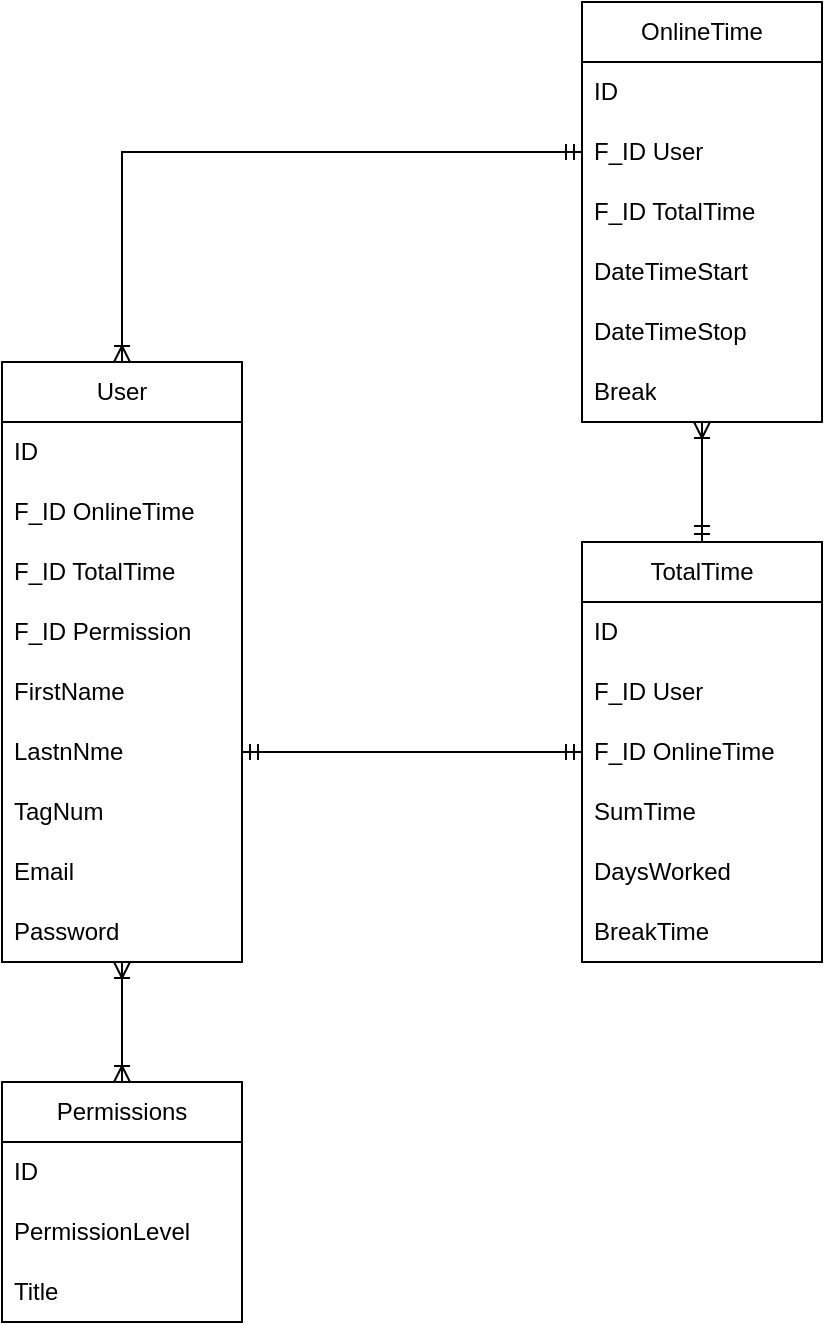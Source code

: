 <mxfile version="24.4.0" type="device">
  <diagram name="Page-1" id="frv0xIfuyTA0M2enyqIM">
    <mxGraphModel dx="1036" dy="702" grid="1" gridSize="10" guides="1" tooltips="1" connect="1" arrows="1" fold="1" page="1" pageScale="1" pageWidth="850" pageHeight="1100" math="0" shadow="0">
      <root>
        <mxCell id="0" />
        <mxCell id="1" parent="0" />
        <mxCell id="9CKDgE2ydWqjhzZvq2dE-15" style="edgeStyle=orthogonalEdgeStyle;rounded=0;orthogonalLoop=1;jettySize=auto;html=1;entryX=0;entryY=0.5;entryDx=0;entryDy=0;endArrow=ERmandOne;endFill=0;startArrow=ERoneToMany;startFill=0;" edge="1" parent="1" source="tLl1ljh9lhDd2DSn37Nt-2" target="9CKDgE2ydWqjhzZvq2dE-6">
          <mxGeometry relative="1" as="geometry" />
        </mxCell>
        <mxCell id="9CKDgE2ydWqjhzZvq2dE-34" style="edgeStyle=orthogonalEdgeStyle;rounded=0;orthogonalLoop=1;jettySize=auto;html=1;entryX=0.5;entryY=0;entryDx=0;entryDy=0;startArrow=ERoneToMany;startFill=0;endArrow=ERoneToMany;endFill=0;" edge="1" parent="1" source="tLl1ljh9lhDd2DSn37Nt-2" target="9CKDgE2ydWqjhzZvq2dE-26">
          <mxGeometry relative="1" as="geometry" />
        </mxCell>
        <mxCell id="tLl1ljh9lhDd2DSn37Nt-2" value="User" style="swimlane;fontStyle=0;childLayout=stackLayout;horizontal=1;startSize=30;horizontalStack=0;resizeParent=1;resizeParentMax=0;resizeLast=0;collapsible=1;marginBottom=0;whiteSpace=wrap;html=1;" parent="1" vertex="1">
          <mxGeometry x="120" y="180" width="120" height="300" as="geometry" />
        </mxCell>
        <mxCell id="tLl1ljh9lhDd2DSn37Nt-3" value="ID" style="text;strokeColor=none;fillColor=none;align=left;verticalAlign=middle;spacingLeft=4;spacingRight=4;overflow=hidden;points=[[0,0.5],[1,0.5]];portConstraint=eastwest;rotatable=0;whiteSpace=wrap;html=1;" parent="tLl1ljh9lhDd2DSn37Nt-2" vertex="1">
          <mxGeometry y="30" width="120" height="30" as="geometry" />
        </mxCell>
        <mxCell id="tLl1ljh9lhDd2DSn37Nt-4" value="F_ID OnlineTime" style="text;strokeColor=none;fillColor=none;align=left;verticalAlign=middle;spacingLeft=4;spacingRight=4;overflow=hidden;points=[[0,0.5],[1,0.5]];portConstraint=eastwest;rotatable=0;whiteSpace=wrap;html=1;" parent="tLl1ljh9lhDd2DSn37Nt-2" vertex="1">
          <mxGeometry y="60" width="120" height="30" as="geometry" />
        </mxCell>
        <mxCell id="tLl1ljh9lhDd2DSn37Nt-5" value="F_ID TotalTime" style="text;strokeColor=none;fillColor=none;align=left;verticalAlign=middle;spacingLeft=4;spacingRight=4;overflow=hidden;points=[[0,0.5],[1,0.5]];portConstraint=eastwest;rotatable=0;whiteSpace=wrap;html=1;" parent="tLl1ljh9lhDd2DSn37Nt-2" vertex="1">
          <mxGeometry y="90" width="120" height="30" as="geometry" />
        </mxCell>
        <mxCell id="9CKDgE2ydWqjhzZvq2dE-33" value="F_ID Permission" style="text;strokeColor=none;fillColor=none;align=left;verticalAlign=middle;spacingLeft=4;spacingRight=4;overflow=hidden;points=[[0,0.5],[1,0.5]];portConstraint=eastwest;rotatable=0;whiteSpace=wrap;html=1;" vertex="1" parent="tLl1ljh9lhDd2DSn37Nt-2">
          <mxGeometry y="120" width="120" height="30" as="geometry" />
        </mxCell>
        <mxCell id="tLl1ljh9lhDd2DSn37Nt-6" value="FirstName&lt;span style=&quot;white-space: pre;&quot;&gt;&#x9;&lt;/span&gt;" style="text;strokeColor=none;fillColor=none;align=left;verticalAlign=middle;spacingLeft=4;spacingRight=4;overflow=hidden;points=[[0,0.5],[1,0.5]];portConstraint=eastwest;rotatable=0;whiteSpace=wrap;html=1;" parent="tLl1ljh9lhDd2DSn37Nt-2" vertex="1">
          <mxGeometry y="150" width="120" height="30" as="geometry" />
        </mxCell>
        <mxCell id="tLl1ljh9lhDd2DSn37Nt-15" value="LastnNme" style="text;strokeColor=none;fillColor=none;align=left;verticalAlign=middle;spacingLeft=4;spacingRight=4;overflow=hidden;points=[[0,0.5],[1,0.5]];portConstraint=eastwest;rotatable=0;whiteSpace=wrap;html=1;" parent="tLl1ljh9lhDd2DSn37Nt-2" vertex="1">
          <mxGeometry y="180" width="120" height="30" as="geometry" />
        </mxCell>
        <mxCell id="tLl1ljh9lhDd2DSn37Nt-16" value="TagNum" style="text;strokeColor=none;fillColor=none;align=left;verticalAlign=middle;spacingLeft=4;spacingRight=4;overflow=hidden;points=[[0,0.5],[1,0.5]];portConstraint=eastwest;rotatable=0;whiteSpace=wrap;html=1;" parent="tLl1ljh9lhDd2DSn37Nt-2" vertex="1">
          <mxGeometry y="210" width="120" height="30" as="geometry" />
        </mxCell>
        <mxCell id="tLl1ljh9lhDd2DSn37Nt-17" value="Email" style="text;strokeColor=none;fillColor=none;align=left;verticalAlign=middle;spacingLeft=4;spacingRight=4;overflow=hidden;points=[[0,0.5],[1,0.5]];portConstraint=eastwest;rotatable=0;whiteSpace=wrap;html=1;" parent="tLl1ljh9lhDd2DSn37Nt-2" vertex="1">
          <mxGeometry y="240" width="120" height="30" as="geometry" />
        </mxCell>
        <mxCell id="tLl1ljh9lhDd2DSn37Nt-18" value="Password" style="text;strokeColor=none;fillColor=none;align=left;verticalAlign=middle;spacingLeft=4;spacingRight=4;overflow=hidden;points=[[0,0.5],[1,0.5]];portConstraint=eastwest;rotatable=0;whiteSpace=wrap;html=1;" parent="tLl1ljh9lhDd2DSn37Nt-2" vertex="1">
          <mxGeometry y="270" width="120" height="30" as="geometry" />
        </mxCell>
        <mxCell id="9CKDgE2ydWqjhzZvq2dE-4" value="OnlineTime" style="swimlane;fontStyle=0;childLayout=stackLayout;horizontal=1;startSize=30;horizontalStack=0;resizeParent=1;resizeParentMax=0;resizeLast=0;collapsible=1;marginBottom=0;whiteSpace=wrap;html=1;" vertex="1" parent="1">
          <mxGeometry x="410" width="120" height="210" as="geometry" />
        </mxCell>
        <mxCell id="9CKDgE2ydWqjhzZvq2dE-5" value="ID" style="text;strokeColor=none;fillColor=none;align=left;verticalAlign=middle;spacingLeft=4;spacingRight=4;overflow=hidden;points=[[0,0.5],[1,0.5]];portConstraint=eastwest;rotatable=0;whiteSpace=wrap;html=1;" vertex="1" parent="9CKDgE2ydWqjhzZvq2dE-4">
          <mxGeometry y="30" width="120" height="30" as="geometry" />
        </mxCell>
        <mxCell id="9CKDgE2ydWqjhzZvq2dE-6" value="F_ID User" style="text;strokeColor=none;fillColor=none;align=left;verticalAlign=middle;spacingLeft=4;spacingRight=4;overflow=hidden;points=[[0,0.5],[1,0.5]];portConstraint=eastwest;rotatable=0;whiteSpace=wrap;html=1;" vertex="1" parent="9CKDgE2ydWqjhzZvq2dE-4">
          <mxGeometry y="60" width="120" height="30" as="geometry" />
        </mxCell>
        <mxCell id="9CKDgE2ydWqjhzZvq2dE-7" value="F_ID TotalTime" style="text;strokeColor=none;fillColor=none;align=left;verticalAlign=middle;spacingLeft=4;spacingRight=4;overflow=hidden;points=[[0,0.5],[1,0.5]];portConstraint=eastwest;rotatable=0;whiteSpace=wrap;html=1;" vertex="1" parent="9CKDgE2ydWqjhzZvq2dE-4">
          <mxGeometry y="90" width="120" height="30" as="geometry" />
        </mxCell>
        <mxCell id="9CKDgE2ydWqjhzZvq2dE-8" value="DateTimeStart&lt;span style=&quot;white-space: pre;&quot;&gt;&#x9;&lt;/span&gt;" style="text;strokeColor=none;fillColor=none;align=left;verticalAlign=middle;spacingLeft=4;spacingRight=4;overflow=hidden;points=[[0,0.5],[1,0.5]];portConstraint=eastwest;rotatable=0;whiteSpace=wrap;html=1;" vertex="1" parent="9CKDgE2ydWqjhzZvq2dE-4">
          <mxGeometry y="120" width="120" height="30" as="geometry" />
        </mxCell>
        <mxCell id="9CKDgE2ydWqjhzZvq2dE-9" value="DateTimeStop" style="text;strokeColor=none;fillColor=none;align=left;verticalAlign=middle;spacingLeft=4;spacingRight=4;overflow=hidden;points=[[0,0.5],[1,0.5]];portConstraint=eastwest;rotatable=0;whiteSpace=wrap;html=1;" vertex="1" parent="9CKDgE2ydWqjhzZvq2dE-4">
          <mxGeometry y="150" width="120" height="30" as="geometry" />
        </mxCell>
        <mxCell id="9CKDgE2ydWqjhzZvq2dE-10" value="Break" style="text;strokeColor=none;fillColor=none;align=left;verticalAlign=middle;spacingLeft=4;spacingRight=4;overflow=hidden;points=[[0,0.5],[1,0.5]];portConstraint=eastwest;rotatable=0;whiteSpace=wrap;html=1;" vertex="1" parent="9CKDgE2ydWqjhzZvq2dE-4">
          <mxGeometry y="180" width="120" height="30" as="geometry" />
        </mxCell>
        <mxCell id="9CKDgE2ydWqjhzZvq2dE-23" style="edgeStyle=orthogonalEdgeStyle;rounded=0;orthogonalLoop=1;jettySize=auto;html=1;entryX=0.5;entryY=1;entryDx=0;entryDy=0;startArrow=ERmandOne;startFill=0;endArrow=ERoneToMany;endFill=0;" edge="1" parent="1" source="9CKDgE2ydWqjhzZvq2dE-16" target="9CKDgE2ydWqjhzZvq2dE-4">
          <mxGeometry relative="1" as="geometry" />
        </mxCell>
        <mxCell id="9CKDgE2ydWqjhzZvq2dE-16" value="TotalTime" style="swimlane;fontStyle=0;childLayout=stackLayout;horizontal=1;startSize=30;horizontalStack=0;resizeParent=1;resizeParentMax=0;resizeLast=0;collapsible=1;marginBottom=0;whiteSpace=wrap;html=1;" vertex="1" parent="1">
          <mxGeometry x="410" y="270" width="120" height="210" as="geometry" />
        </mxCell>
        <mxCell id="9CKDgE2ydWqjhzZvq2dE-17" value="ID" style="text;strokeColor=none;fillColor=none;align=left;verticalAlign=middle;spacingLeft=4;spacingRight=4;overflow=hidden;points=[[0,0.5],[1,0.5]];portConstraint=eastwest;rotatable=0;whiteSpace=wrap;html=1;" vertex="1" parent="9CKDgE2ydWqjhzZvq2dE-16">
          <mxGeometry y="30" width="120" height="30" as="geometry" />
        </mxCell>
        <mxCell id="9CKDgE2ydWqjhzZvq2dE-18" value="F_ID User" style="text;strokeColor=none;fillColor=none;align=left;verticalAlign=middle;spacingLeft=4;spacingRight=4;overflow=hidden;points=[[0,0.5],[1,0.5]];portConstraint=eastwest;rotatable=0;whiteSpace=wrap;html=1;" vertex="1" parent="9CKDgE2ydWqjhzZvq2dE-16">
          <mxGeometry y="60" width="120" height="30" as="geometry" />
        </mxCell>
        <mxCell id="9CKDgE2ydWqjhzZvq2dE-19" value="F_ID OnlineTime" style="text;strokeColor=none;fillColor=none;align=left;verticalAlign=middle;spacingLeft=4;spacingRight=4;overflow=hidden;points=[[0,0.5],[1,0.5]];portConstraint=eastwest;rotatable=0;whiteSpace=wrap;html=1;" vertex="1" parent="9CKDgE2ydWqjhzZvq2dE-16">
          <mxGeometry y="90" width="120" height="30" as="geometry" />
        </mxCell>
        <mxCell id="9CKDgE2ydWqjhzZvq2dE-20" value="SumTime" style="text;strokeColor=none;fillColor=none;align=left;verticalAlign=middle;spacingLeft=4;spacingRight=4;overflow=hidden;points=[[0,0.5],[1,0.5]];portConstraint=eastwest;rotatable=0;whiteSpace=wrap;html=1;" vertex="1" parent="9CKDgE2ydWqjhzZvq2dE-16">
          <mxGeometry y="120" width="120" height="30" as="geometry" />
        </mxCell>
        <mxCell id="9CKDgE2ydWqjhzZvq2dE-21" value="DaysWorked" style="text;strokeColor=none;fillColor=none;align=left;verticalAlign=middle;spacingLeft=4;spacingRight=4;overflow=hidden;points=[[0,0.5],[1,0.5]];portConstraint=eastwest;rotatable=0;whiteSpace=wrap;html=1;" vertex="1" parent="9CKDgE2ydWqjhzZvq2dE-16">
          <mxGeometry y="150" width="120" height="30" as="geometry" />
        </mxCell>
        <mxCell id="9CKDgE2ydWqjhzZvq2dE-22" value="BreakTime" style="text;strokeColor=none;fillColor=none;align=left;verticalAlign=middle;spacingLeft=4;spacingRight=4;overflow=hidden;points=[[0,0.5],[1,0.5]];portConstraint=eastwest;rotatable=0;whiteSpace=wrap;html=1;" vertex="1" parent="9CKDgE2ydWqjhzZvq2dE-16">
          <mxGeometry y="180" width="120" height="30" as="geometry" />
        </mxCell>
        <mxCell id="9CKDgE2ydWqjhzZvq2dE-24" style="edgeStyle=orthogonalEdgeStyle;rounded=0;orthogonalLoop=1;jettySize=auto;html=1;entryX=1;entryY=0.5;entryDx=0;entryDy=0;startArrow=ERmandOne;startFill=0;endArrow=ERmandOne;endFill=0;" edge="1" parent="1" source="9CKDgE2ydWqjhzZvq2dE-19" target="tLl1ljh9lhDd2DSn37Nt-15">
          <mxGeometry relative="1" as="geometry" />
        </mxCell>
        <mxCell id="9CKDgE2ydWqjhzZvq2dE-26" value="Permissions" style="swimlane;fontStyle=0;childLayout=stackLayout;horizontal=1;startSize=30;horizontalStack=0;resizeParent=1;resizeParentMax=0;resizeLast=0;collapsible=1;marginBottom=0;whiteSpace=wrap;html=1;" vertex="1" parent="1">
          <mxGeometry x="120" y="540" width="120" height="120" as="geometry" />
        </mxCell>
        <mxCell id="9CKDgE2ydWqjhzZvq2dE-27" value="ID" style="text;strokeColor=none;fillColor=none;align=left;verticalAlign=middle;spacingLeft=4;spacingRight=4;overflow=hidden;points=[[0,0.5],[1,0.5]];portConstraint=eastwest;rotatable=0;whiteSpace=wrap;html=1;" vertex="1" parent="9CKDgE2ydWqjhzZvq2dE-26">
          <mxGeometry y="30" width="120" height="30" as="geometry" />
        </mxCell>
        <mxCell id="9CKDgE2ydWqjhzZvq2dE-28" value="PermissionLevel" style="text;strokeColor=none;fillColor=none;align=left;verticalAlign=middle;spacingLeft=4;spacingRight=4;overflow=hidden;points=[[0,0.5],[1,0.5]];portConstraint=eastwest;rotatable=0;whiteSpace=wrap;html=1;" vertex="1" parent="9CKDgE2ydWqjhzZvq2dE-26">
          <mxGeometry y="60" width="120" height="30" as="geometry" />
        </mxCell>
        <mxCell id="9CKDgE2ydWqjhzZvq2dE-29" value="Title" style="text;strokeColor=none;fillColor=none;align=left;verticalAlign=middle;spacingLeft=4;spacingRight=4;overflow=hidden;points=[[0,0.5],[1,0.5]];portConstraint=eastwest;rotatable=0;whiteSpace=wrap;html=1;" vertex="1" parent="9CKDgE2ydWqjhzZvq2dE-26">
          <mxGeometry y="90" width="120" height="30" as="geometry" />
        </mxCell>
      </root>
    </mxGraphModel>
  </diagram>
</mxfile>
